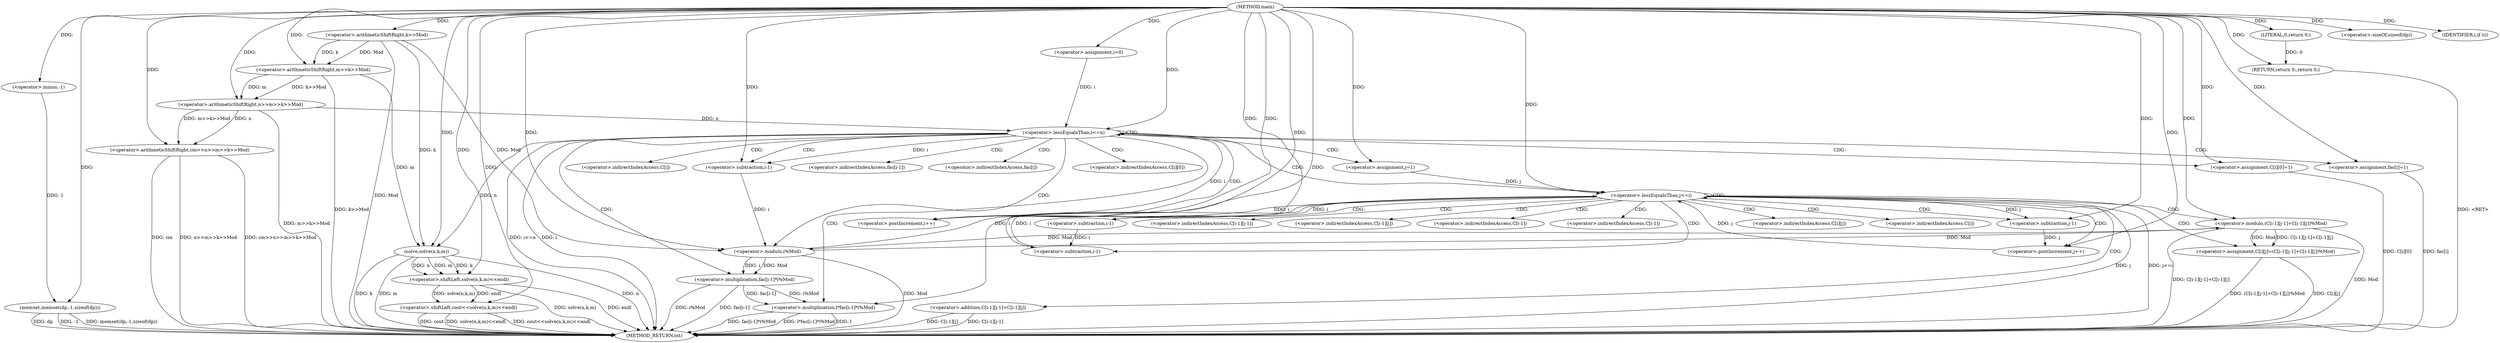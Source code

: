 digraph "main" {  
"1000281" [label = "(METHOD,main)" ]
"1000380" [label = "(METHOD_RETURN,int)" ]
"1000283" [label = "(memset,memset(dp,-1,sizeof(dp)))" ]
"1000289" [label = "(<operator>.arithmeticShiftRight,cin>>n>>m>>k>>Mod)" ]
"1000370" [label = "(<operator>.shiftLeft,cout<<solve(n,k,m)<<endl)" ]
"1000378" [label = "(RETURN,return 0;,return 0;)" ]
"1000300" [label = "(<operator>.assignment,i=0)" ]
"1000303" [label = "(<operator>.lessEqualsThan,i<=n)" ]
"1000306" [label = "(<operator>.postIncrement,i++)" ]
"1000379" [label = "(LITERAL,0,return 0;)" ]
"1000285" [label = "(<operator>.minus,-1)" ]
"1000287" [label = "(<operator>.sizeOf,sizeof(dp))" ]
"1000291" [label = "(<operator>.arithmeticShiftRight,n>>m>>k>>Mod)" ]
"1000309" [label = "(<operator>.assignment,C[i][0]=1)" ]
"1000324" [label = "(<operator>.multiplication,l*fac[i-1]*i%Mod)" ]
"1000372" [label = "(<operator>.shiftLeft,solve(n,k,m)<<endl)" ]
"1000293" [label = "(<operator>.arithmeticShiftRight,m>>k>>Mod)" ]
"1000317" [label = "(IDENTIFIER,i,if (i))" ]
"1000337" [label = "(<operator>.assignment,j=1)" ]
"1000340" [label = "(<operator>.lessEqualsThan,j<=i)" ]
"1000343" [label = "(<operator>.postIncrement,j++)" ]
"1000345" [label = "(<operator>.assignment,C[i][j]=(C[i-1][j-1]+C[i-1][j])%Mod)" ]
"1000373" [label = "(solve,solve(n,k,m))" ]
"1000295" [label = "(<operator>.arithmeticShiftRight,k>>Mod)" ]
"1000319" [label = "(<operator>.assignment,fac[i]=1)" ]
"1000326" [label = "(<operator>.multiplication,fac[i-1]*i%Mod)" ]
"1000332" [label = "(<operator>.modulo,i%Mod)" ]
"1000351" [label = "(<operator>.modulo,(C[i-1][j-1]+C[i-1][j])%Mod)" ]
"1000329" [label = "(<operator>.subtraction,i-1)" ]
"1000352" [label = "(<operator>.addition,C[i-1][j-1]+C[i-1][j])" ]
"1000359" [label = "(<operator>.subtraction,j-1)" ]
"1000356" [label = "(<operator>.subtraction,i-1)" ]
"1000365" [label = "(<operator>.subtraction,i-1)" ]
"1000310" [label = "(<operator>.indirectIndexAccess,C[i][0])" ]
"1000311" [label = "(<operator>.indirectIndexAccess,C[i])" ]
"1000327" [label = "(<operator>.indirectIndexAccess,fac[i-1])" ]
"1000346" [label = "(<operator>.indirectIndexAccess,C[i][j])" ]
"1000320" [label = "(<operator>.indirectIndexAccess,fac[i])" ]
"1000347" [label = "(<operator>.indirectIndexAccess,C[i])" ]
"1000353" [label = "(<operator>.indirectIndexAccess,C[i-1][j-1])" ]
"1000362" [label = "(<operator>.indirectIndexAccess,C[i-1][j])" ]
"1000354" [label = "(<operator>.indirectIndexAccess,C[i-1])" ]
"1000363" [label = "(<operator>.indirectIndexAccess,C[i-1])" ]
  "1000378" -> "1000380"  [ label = "DDG: <RET>"] 
  "1000283" -> "1000380"  [ label = "DDG: dp"] 
  "1000283" -> "1000380"  [ label = "DDG: -1"] 
  "1000283" -> "1000380"  [ label = "DDG: memset(dp,-1,sizeof(dp))"] 
  "1000295" -> "1000380"  [ label = "DDG: Mod"] 
  "1000293" -> "1000380"  [ label = "DDG: k>>Mod"] 
  "1000291" -> "1000380"  [ label = "DDG: m>>k>>Mod"] 
  "1000289" -> "1000380"  [ label = "DDG: n>>m>>k>>Mod"] 
  "1000289" -> "1000380"  [ label = "DDG: cin>>n>>m>>k>>Mod"] 
  "1000303" -> "1000380"  [ label = "DDG: i"] 
  "1000303" -> "1000380"  [ label = "DDG: i<=n"] 
  "1000373" -> "1000380"  [ label = "DDG: n"] 
  "1000373" -> "1000380"  [ label = "DDG: k"] 
  "1000373" -> "1000380"  [ label = "DDG: m"] 
  "1000372" -> "1000380"  [ label = "DDG: solve(n,k,m)"] 
  "1000370" -> "1000380"  [ label = "DDG: solve(n,k,m)<<endl"] 
  "1000370" -> "1000380"  [ label = "DDG: cout<<solve(n,k,m)<<endl"] 
  "1000309" -> "1000380"  [ label = "DDG: C[i][0]"] 
  "1000319" -> "1000380"  [ label = "DDG: fac[i]"] 
  "1000326" -> "1000380"  [ label = "DDG: fac[i-1]"] 
  "1000332" -> "1000380"  [ label = "DDG: Mod"] 
  "1000326" -> "1000380"  [ label = "DDG: i%Mod"] 
  "1000324" -> "1000380"  [ label = "DDG: fac[i-1]*i%Mod"] 
  "1000324" -> "1000380"  [ label = "DDG: l*fac[i-1]*i%Mod"] 
  "1000340" -> "1000380"  [ label = "DDG: j"] 
  "1000340" -> "1000380"  [ label = "DDG: j<=i"] 
  "1000345" -> "1000380"  [ label = "DDG: C[i][j]"] 
  "1000352" -> "1000380"  [ label = "DDG: C[i-1][j-1]"] 
  "1000352" -> "1000380"  [ label = "DDG: C[i-1][j]"] 
  "1000351" -> "1000380"  [ label = "DDG: C[i-1][j-1]+C[i-1][j]"] 
  "1000351" -> "1000380"  [ label = "DDG: Mod"] 
  "1000345" -> "1000380"  [ label = "DDG: (C[i-1][j-1]+C[i-1][j])%Mod"] 
  "1000289" -> "1000380"  [ label = "DDG: cin"] 
  "1000324" -> "1000380"  [ label = "DDG: l"] 
  "1000370" -> "1000380"  [ label = "DDG: cout"] 
  "1000372" -> "1000380"  [ label = "DDG: endl"] 
  "1000379" -> "1000378"  [ label = "DDG: 0"] 
  "1000281" -> "1000378"  [ label = "DDG: "] 
  "1000281" -> "1000283"  [ label = "DDG: "] 
  "1000285" -> "1000283"  [ label = "DDG: 1"] 
  "1000281" -> "1000289"  [ label = "DDG: "] 
  "1000291" -> "1000289"  [ label = "DDG: m>>k>>Mod"] 
  "1000291" -> "1000289"  [ label = "DDG: n"] 
  "1000281" -> "1000300"  [ label = "DDG: "] 
  "1000281" -> "1000370"  [ label = "DDG: "] 
  "1000372" -> "1000370"  [ label = "DDG: endl"] 
  "1000372" -> "1000370"  [ label = "DDG: solve(n,k,m)"] 
  "1000281" -> "1000379"  [ label = "DDG: "] 
  "1000281" -> "1000285"  [ label = "DDG: "] 
  "1000281" -> "1000287"  [ label = "DDG: "] 
  "1000281" -> "1000291"  [ label = "DDG: "] 
  "1000293" -> "1000291"  [ label = "DDG: k>>Mod"] 
  "1000293" -> "1000291"  [ label = "DDG: m"] 
  "1000300" -> "1000303"  [ label = "DDG: i"] 
  "1000306" -> "1000303"  [ label = "DDG: i"] 
  "1000281" -> "1000303"  [ label = "DDG: "] 
  "1000291" -> "1000303"  [ label = "DDG: n"] 
  "1000340" -> "1000306"  [ label = "DDG: i"] 
  "1000281" -> "1000306"  [ label = "DDG: "] 
  "1000281" -> "1000309"  [ label = "DDG: "] 
  "1000373" -> "1000372"  [ label = "DDG: m"] 
  "1000373" -> "1000372"  [ label = "DDG: k"] 
  "1000373" -> "1000372"  [ label = "DDG: n"] 
  "1000281" -> "1000372"  [ label = "DDG: "] 
  "1000281" -> "1000293"  [ label = "DDG: "] 
  "1000295" -> "1000293"  [ label = "DDG: Mod"] 
  "1000295" -> "1000293"  [ label = "DDG: k"] 
  "1000281" -> "1000317"  [ label = "DDG: "] 
  "1000281" -> "1000324"  [ label = "DDG: "] 
  "1000326" -> "1000324"  [ label = "DDG: i%Mod"] 
  "1000326" -> "1000324"  [ label = "DDG: fac[i-1]"] 
  "1000281" -> "1000337"  [ label = "DDG: "] 
  "1000351" -> "1000345"  [ label = "DDG: Mod"] 
  "1000351" -> "1000345"  [ label = "DDG: C[i-1][j-1]+C[i-1][j]"] 
  "1000303" -> "1000373"  [ label = "DDG: n"] 
  "1000281" -> "1000373"  [ label = "DDG: "] 
  "1000293" -> "1000373"  [ label = "DDG: m"] 
  "1000295" -> "1000373"  [ label = "DDG: k"] 
  "1000281" -> "1000295"  [ label = "DDG: "] 
  "1000281" -> "1000319"  [ label = "DDG: "] 
  "1000332" -> "1000326"  [ label = "DDG: i"] 
  "1000332" -> "1000326"  [ label = "DDG: Mod"] 
  "1000337" -> "1000340"  [ label = "DDG: j"] 
  "1000343" -> "1000340"  [ label = "DDG: j"] 
  "1000281" -> "1000340"  [ label = "DDG: "] 
  "1000332" -> "1000340"  [ label = "DDG: i"] 
  "1000365" -> "1000340"  [ label = "DDG: i"] 
  "1000359" -> "1000343"  [ label = "DDG: j"] 
  "1000281" -> "1000343"  [ label = "DDG: "] 
  "1000329" -> "1000332"  [ label = "DDG: i"] 
  "1000281" -> "1000332"  [ label = "DDG: "] 
  "1000295" -> "1000332"  [ label = "DDG: Mod"] 
  "1000351" -> "1000332"  [ label = "DDG: Mod"] 
  "1000332" -> "1000351"  [ label = "DDG: Mod"] 
  "1000281" -> "1000351"  [ label = "DDG: "] 
  "1000303" -> "1000329"  [ label = "DDG: i"] 
  "1000281" -> "1000329"  [ label = "DDG: "] 
  "1000340" -> "1000359"  [ label = "DDG: j"] 
  "1000281" -> "1000359"  [ label = "DDG: "] 
  "1000340" -> "1000356"  [ label = "DDG: i"] 
  "1000281" -> "1000356"  [ label = "DDG: "] 
  "1000356" -> "1000365"  [ label = "DDG: i"] 
  "1000281" -> "1000365"  [ label = "DDG: "] 
  "1000303" -> "1000303"  [ label = "CDG: "] 
  "1000303" -> "1000332"  [ label = "CDG: "] 
  "1000303" -> "1000340"  [ label = "CDG: "] 
  "1000303" -> "1000310"  [ label = "CDG: "] 
  "1000303" -> "1000337"  [ label = "CDG: "] 
  "1000303" -> "1000324"  [ label = "CDG: "] 
  "1000303" -> "1000306"  [ label = "CDG: "] 
  "1000303" -> "1000309"  [ label = "CDG: "] 
  "1000303" -> "1000326"  [ label = "CDG: "] 
  "1000303" -> "1000329"  [ label = "CDG: "] 
  "1000303" -> "1000327"  [ label = "CDG: "] 
  "1000303" -> "1000311"  [ label = "CDG: "] 
  "1000303" -> "1000319"  [ label = "CDG: "] 
  "1000303" -> "1000320"  [ label = "CDG: "] 
  "1000340" -> "1000362"  [ label = "CDG: "] 
  "1000340" -> "1000340"  [ label = "CDG: "] 
  "1000340" -> "1000359"  [ label = "CDG: "] 
  "1000340" -> "1000345"  [ label = "CDG: "] 
  "1000340" -> "1000354"  [ label = "CDG: "] 
  "1000340" -> "1000353"  [ label = "CDG: "] 
  "1000340" -> "1000356"  [ label = "CDG: "] 
  "1000340" -> "1000351"  [ label = "CDG: "] 
  "1000340" -> "1000365"  [ label = "CDG: "] 
  "1000340" -> "1000346"  [ label = "CDG: "] 
  "1000340" -> "1000363"  [ label = "CDG: "] 
  "1000340" -> "1000347"  [ label = "CDG: "] 
  "1000340" -> "1000343"  [ label = "CDG: "] 
  "1000340" -> "1000352"  [ label = "CDG: "] 
}
